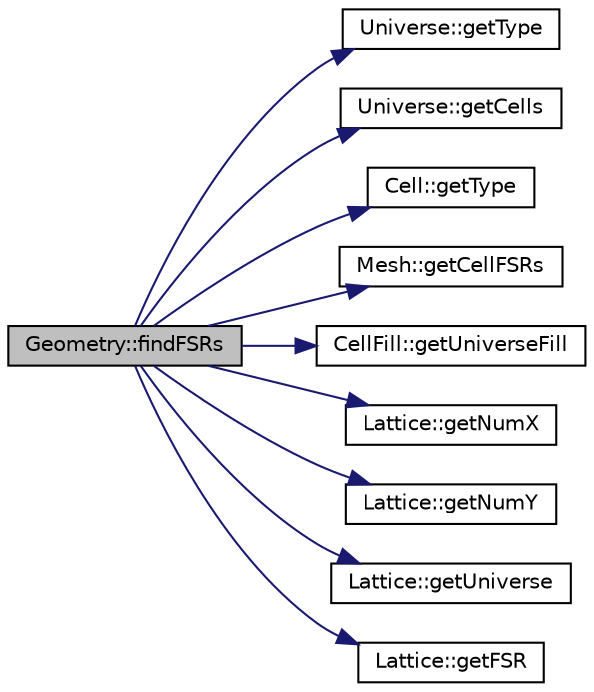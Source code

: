 digraph "Geometry::findFSRs"
{
  edge [fontname="Helvetica",fontsize="10",labelfontname="Helvetica",labelfontsize="10"];
  node [fontname="Helvetica",fontsize="10",shape=record];
  rankdir="LR";
  Node1 [label="Geometry::findFSRs",height=0.2,width=0.4,color="black", fillcolor="grey75", style="filled" fontcolor="black"];
  Node1 -> Node2 [color="midnightblue",fontsize="10",style="solid",fontname="Helvetica"];
  Node2 [label="Universe::getType",height=0.2,width=0.4,color="black", fillcolor="white", style="filled",URL="$classUniverse.html#a6cbde58618cfcec5f72780b2911ab97b",tooltip="Return the Universe type (SIMPLE or LATTICE)."];
  Node1 -> Node3 [color="midnightblue",fontsize="10",style="solid",fontname="Helvetica"];
  Node3 [label="Universe::getCells",height=0.2,width=0.4,color="black", fillcolor="white", style="filled",URL="$classUniverse.html#a4b0dc4bf1fcda9bb4813ab60b07c8d2f",tooltip="Return the container of Cell IDs and Cell pointers in this Universe."];
  Node1 -> Node4 [color="midnightblue",fontsize="10",style="solid",fontname="Helvetica"];
  Node4 [label="Cell::getType",height=0.2,width=0.4,color="black", fillcolor="white", style="filled",URL="$classCell.html#af0421cc4cbb034947b2b7ec18c6df7d0",tooltip="Return the Cell type (FILL or MATERIAL)."];
  Node1 -> Node5 [color="midnightblue",fontsize="10",style="solid",fontname="Helvetica"];
  Node5 [label="Mesh::getCellFSRs",height=0.2,width=0.4,color="black", fillcolor="white", style="filled",URL="$classMesh.html#a4738244dc29a498d007bc486777f2dbd",tooltip="Get pointer to a std::vector of Mesh cell FSRs."];
  Node1 -> Node6 [color="midnightblue",fontsize="10",style="solid",fontname="Helvetica"];
  Node6 [label="CellFill::getUniverseFill",height=0.2,width=0.4,color="black", fillcolor="white", style="filled",URL="$classCellFill.html#af5debd1e98494583d628641cb5321a8c",tooltip="Return a pointer to the Universe filling this Cell."];
  Node1 -> Node7 [color="midnightblue",fontsize="10",style="solid",fontname="Helvetica"];
  Node7 [label="Lattice::getNumX",height=0.2,width=0.4,color="black", fillcolor="white", style="filled",URL="$classLattice.html#a8bdf33505871fa71a8e9d86bb7efec10",tooltip="Return the number of Lattice cells along the x-axis."];
  Node1 -> Node8 [color="midnightblue",fontsize="10",style="solid",fontname="Helvetica"];
  Node8 [label="Lattice::getNumY",height=0.2,width=0.4,color="black", fillcolor="white", style="filled",URL="$classLattice.html#aa7e9fbdedddbb9d40e4f845710ce8ec2",tooltip="Return the number of Lattice cells along the y-axis."];
  Node1 -> Node9 [color="midnightblue",fontsize="10",style="solid",fontname="Helvetica"];
  Node9 [label="Lattice::getUniverse",height=0.2,width=0.4,color="black", fillcolor="white", style="filled",URL="$classLattice.html#ac9c176ea0299608b036378c3d3f5d72e",tooltip="Returns a pointer to the Universe within a specific Lattice cell."];
  Node1 -> Node10 [color="midnightblue",fontsize="10",style="solid",fontname="Helvetica"];
  Node10 [label="Lattice::getFSR",height=0.2,width=0.4,color="black", fillcolor="white", style="filled",URL="$classLattice.html#af74a22376668c13049970a531b525efe",tooltip="Return the id of a flat source region base index (smallest FSR region id within a specific Lattice ce..."];
}
